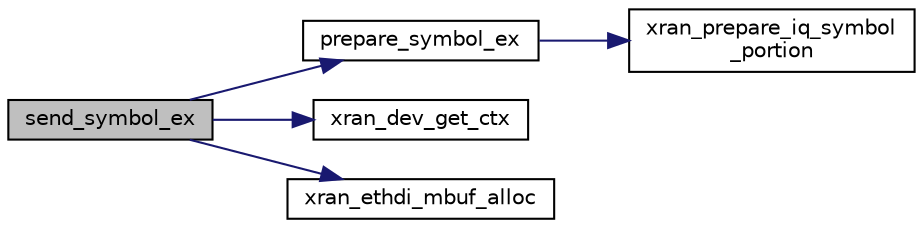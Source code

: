 digraph "send_symbol_ex"
{
 // LATEX_PDF_SIZE
  edge [fontname="Helvetica",fontsize="10",labelfontname="Helvetica",labelfontsize="10"];
  node [fontname="Helvetica",fontsize="10",shape=record];
  rankdir="LR";
  Node1 [label="send_symbol_ex",height=0.2,width=0.4,color="black", fillcolor="grey75", style="filled", fontcolor="black",tooltip=" "];
  Node1 -> Node2 [color="midnightblue",fontsize="10",style="solid",fontname="Helvetica"];
  Node2 [label="prepare_symbol_ex",height=0.2,width=0.4,color="black", fillcolor="white", style="filled",URL="$xran__common_8c.html#adc9636576fb70f4b4fcfd1d03fe59998",tooltip=" "];
  Node2 -> Node3 [color="midnightblue",fontsize="10",style="solid",fontname="Helvetica"];
  Node3 [label="xran_prepare_iq_symbol\l_portion",height=0.2,width=0.4,color="black", fillcolor="white", style="filled",URL="$xran__up__api_8h.html#acd8f547b98d7ebd7dbc41c486a26505d",tooltip="Function for starting preparion of IQ samples portions to be sent in xRAN packet."];
  Node1 -> Node4 [color="midnightblue",fontsize="10",style="solid",fontname="Helvetica"];
  Node4 [label="xran_dev_get_ctx",height=0.2,width=0.4,color="black", fillcolor="white", style="filled",URL="$xran__common_8h.html#aa09e72e94d2a1d891e86f4c09b0f8b21",tooltip=" "];
  Node1 -> Node5 [color="midnightblue",fontsize="10",style="solid",fontname="Helvetica"];
  Node5 [label="xran_ethdi_mbuf_alloc",height=0.2,width=0.4,color="black", fillcolor="white", style="filled",URL="$ethdi_8c.html#a77f0a4b49dc21be816aefa3066debfa7",tooltip=" "];
}

